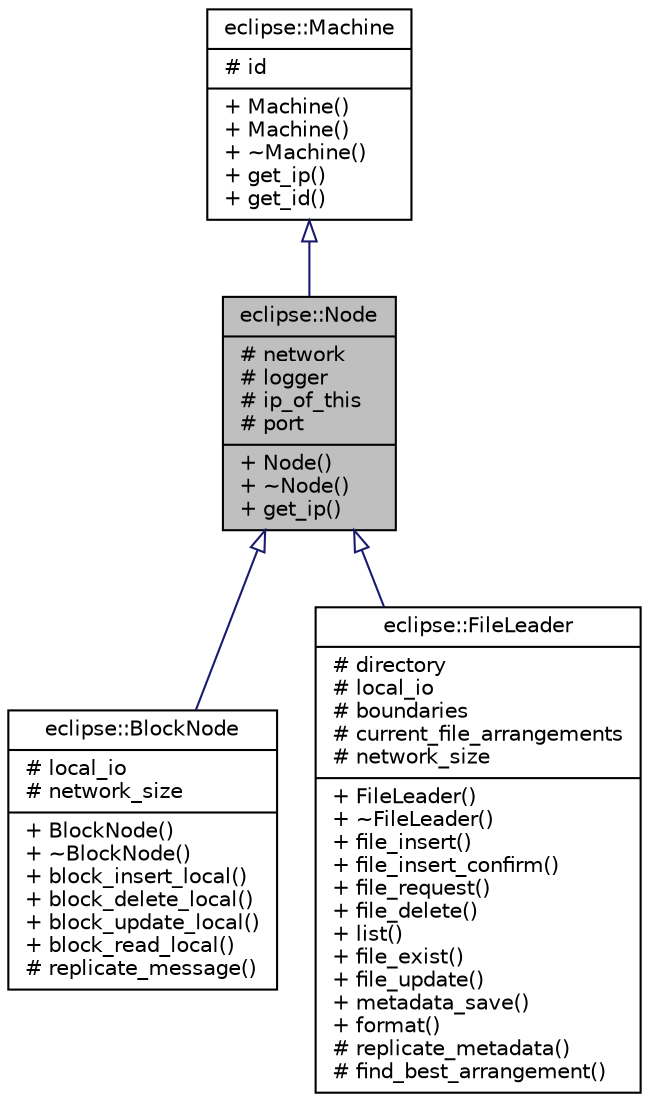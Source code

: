 digraph "eclipse::Node"
{
  edge [fontname="Helvetica",fontsize="10",labelfontname="Helvetica",labelfontsize="10"];
  node [fontname="Helvetica",fontsize="10",shape=record];
  Node1 [label="{eclipse::Node\n|# network\l# logger\l# ip_of_this\l# port\l|+ Node()\l+ ~Node()\l+ get_ip()\l}",height=0.2,width=0.4,color="black", fillcolor="grey75", style="filled" fontcolor="black"];
  Node2 -> Node1 [dir="back",color="midnightblue",fontsize="10",style="solid",arrowtail="onormal",fontname="Helvetica"];
  Node2 [label="{eclipse::Machine\n|# id\l|+ Machine()\l+ Machine()\l+ ~Machine()\l+ get_ip()\l+ get_id()\l}",height=0.2,width=0.4,color="black", fillcolor="white", style="filled",URL="$classeclipse_1_1Machine.html"];
  Node1 -> Node3 [dir="back",color="midnightblue",fontsize="10",style="solid",arrowtail="onormal",fontname="Helvetica"];
  Node3 [label="{eclipse::BlockNode\n|# local_io\l# network_size\l|+ BlockNode()\l+ ~BlockNode()\l+ block_insert_local()\l+ block_delete_local()\l+ block_update_local()\l+ block_read_local()\l# replicate_message()\l}",height=0.2,width=0.4,color="black", fillcolor="white", style="filled",URL="$classeclipse_1_1BlockNode.html"];
  Node1 -> Node4 [dir="back",color="midnightblue",fontsize="10",style="solid",arrowtail="onormal",fontname="Helvetica"];
  Node4 [label="{eclipse::FileLeader\n|# directory\l# local_io\l# boundaries\l# current_file_arrangements\l# network_size\l|+ FileLeader()\l+ ~FileLeader()\l+ file_insert()\l+ file_insert_confirm()\l+ file_request()\l+ file_delete()\l+ list()\l+ file_exist()\l+ file_update()\l+ metadata_save()\l+ format()\l# replicate_metadata()\l# find_best_arrangement()\l}",height=0.2,width=0.4,color="black", fillcolor="white", style="filled",URL="$classeclipse_1_1FileLeader.html"];
}
